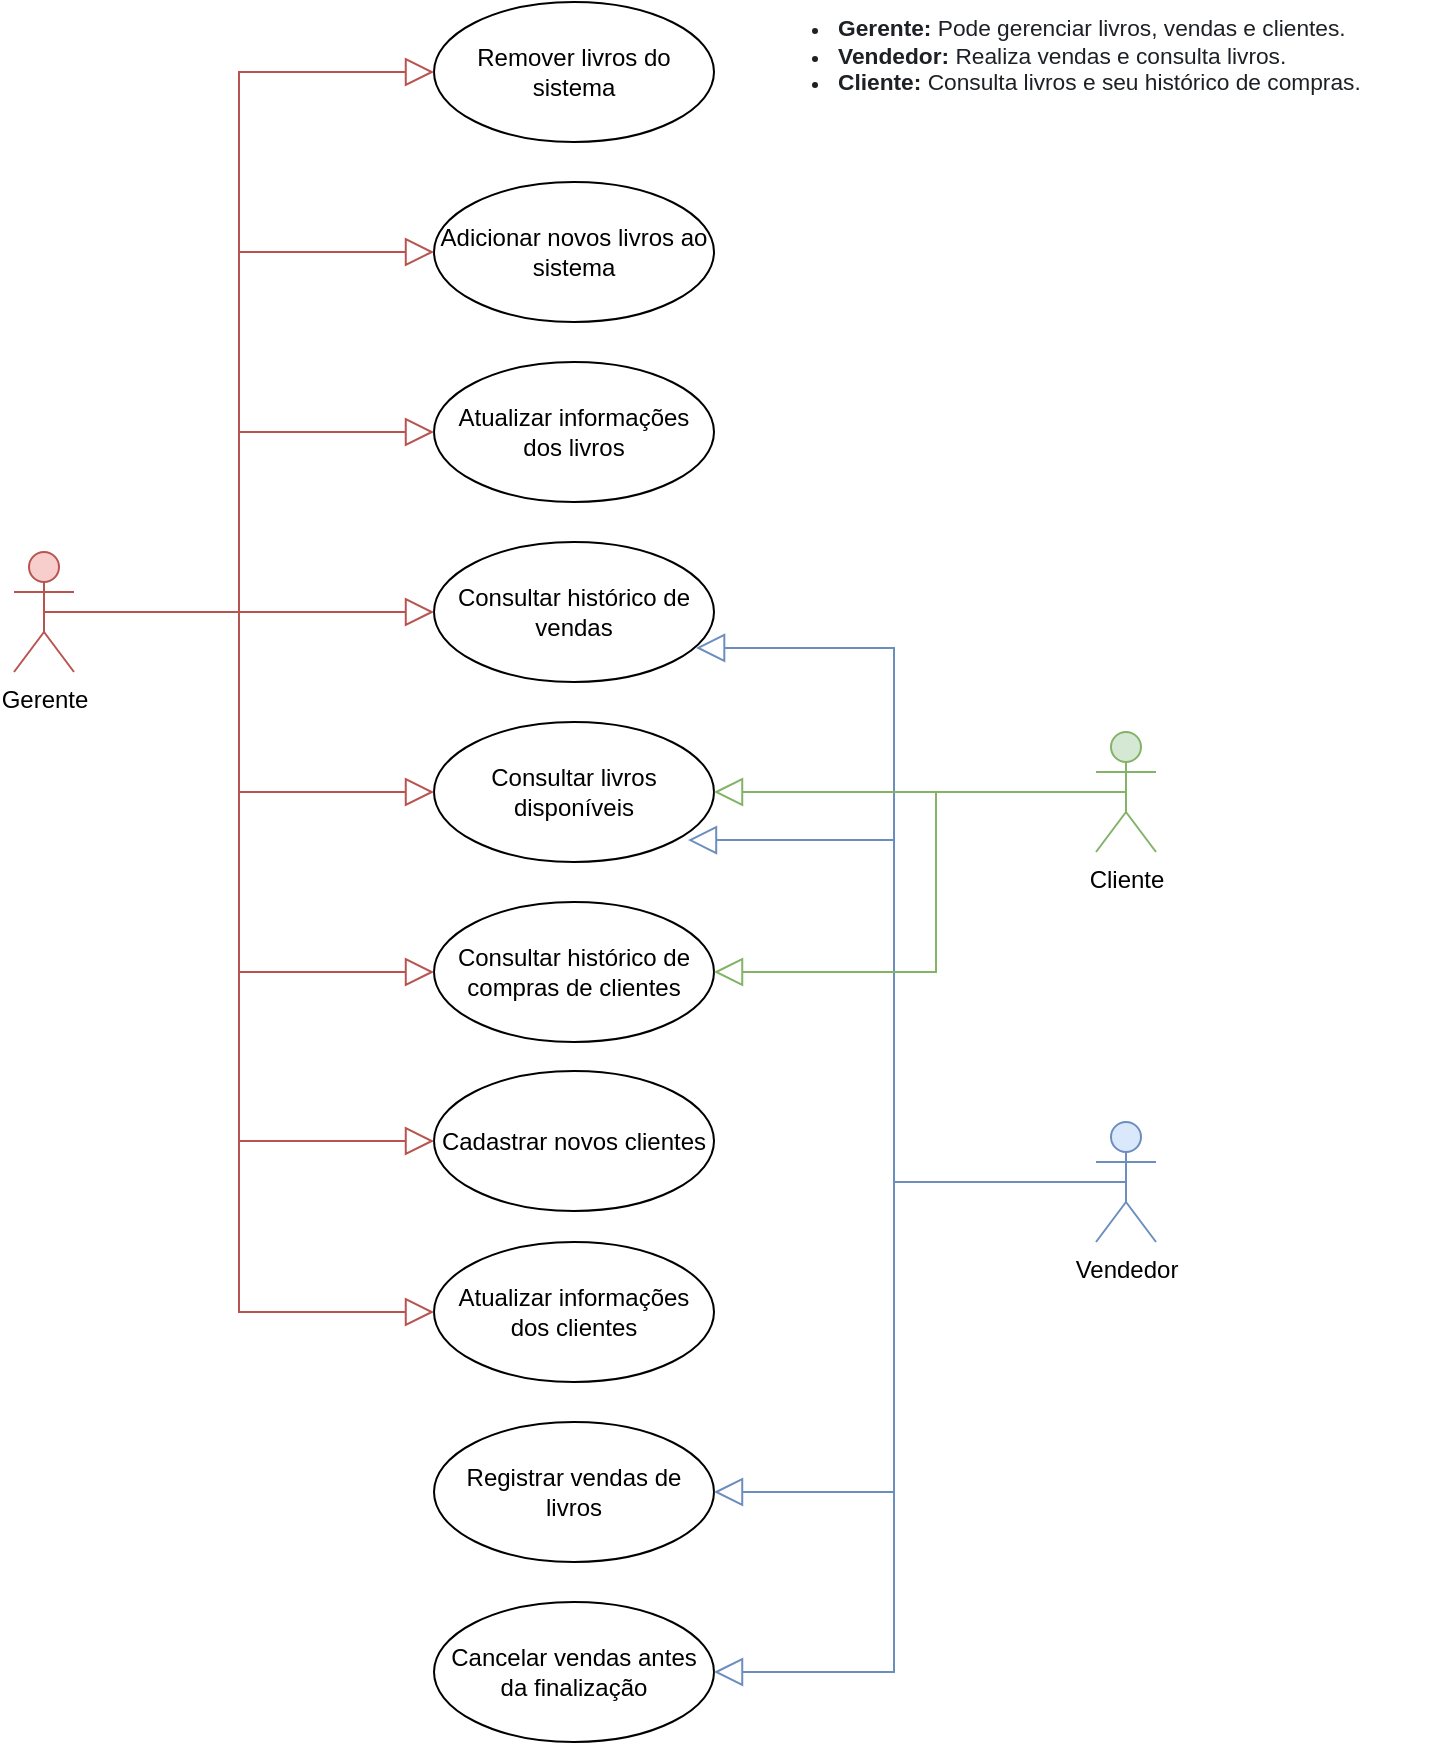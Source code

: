 <mxfile version="24.0.1" type="github">
  <diagram name="Página-1" id="TYP8ZKVgqOrXOaa8t1ww">
    <mxGraphModel dx="1434" dy="780" grid="1" gridSize="10" guides="1" tooltips="1" connect="1" arrows="1" fold="1" page="1" pageScale="1" pageWidth="827" pageHeight="1169" math="0" shadow="0">
      <root>
        <mxCell id="0" />
        <mxCell id="1" parent="0" />
        <mxCell id="1PUDBndks4Toq0aGScg_-1" value="Gerente" style="shape=umlActor;html=1;verticalLabelPosition=bottom;verticalAlign=top;align=center;fillColor=#f8cecc;strokeColor=#b85450;" vertex="1" parent="1">
          <mxGeometry x="59" y="425" width="30" height="60" as="geometry" />
        </mxCell>
        <mxCell id="1PUDBndks4Toq0aGScg_-2" value="Vendedor" style="shape=umlActor;html=1;verticalLabelPosition=bottom;verticalAlign=top;align=center;fillColor=#dae8fc;strokeColor=#6c8ebf;" vertex="1" parent="1">
          <mxGeometry x="600" y="710" width="30" height="60" as="geometry" />
        </mxCell>
        <mxCell id="1PUDBndks4Toq0aGScg_-4" value="Cliente" style="shape=umlActor;html=1;verticalLabelPosition=bottom;verticalAlign=top;align=center;fillColor=#d5e8d4;strokeColor=#82b366;" vertex="1" parent="1">
          <mxGeometry x="600" y="515" width="30" height="60" as="geometry" />
        </mxCell>
        <mxCell id="1PUDBndks4Toq0aGScg_-7" value="Adicionar novos livros ao sistema" style="ellipse;whiteSpace=wrap;html=1;" vertex="1" parent="1">
          <mxGeometry x="269" y="240" width="140" height="70" as="geometry" />
        </mxCell>
        <mxCell id="1PUDBndks4Toq0aGScg_-9" value="Atualizar informações dos livros" style="ellipse;whiteSpace=wrap;html=1;" vertex="1" parent="1">
          <mxGeometry x="269" y="330" width="140" height="70" as="geometry" />
        </mxCell>
        <mxCell id="1PUDBndks4Toq0aGScg_-10" value="Consultar histórico de vendas" style="ellipse;whiteSpace=wrap;html=1;" vertex="1" parent="1">
          <mxGeometry x="269" y="420" width="140" height="70" as="geometry" />
        </mxCell>
        <mxCell id="1PUDBndks4Toq0aGScg_-11" value="Consultar livros disponíveis" style="ellipse;whiteSpace=wrap;html=1;" vertex="1" parent="1">
          <mxGeometry x="269" y="510" width="140" height="70" as="geometry" />
        </mxCell>
        <mxCell id="1PUDBndks4Toq0aGScg_-12" value="Registrar vendas de livros" style="ellipse;whiteSpace=wrap;html=1;" vertex="1" parent="1">
          <mxGeometry x="269" y="860" width="140" height="70" as="geometry" />
        </mxCell>
        <mxCell id="1PUDBndks4Toq0aGScg_-13" value="Cancelar vendas antes da finalização" style="ellipse;whiteSpace=wrap;html=1;" vertex="1" parent="1">
          <mxGeometry x="269" y="950" width="140" height="70" as="geometry" />
        </mxCell>
        <mxCell id="1PUDBndks4Toq0aGScg_-14" value="Remover livros do sistema" style="ellipse;whiteSpace=wrap;html=1;" vertex="1" parent="1">
          <mxGeometry x="269" y="150" width="140" height="70" as="geometry" />
        </mxCell>
        <mxCell id="1PUDBndks4Toq0aGScg_-15" value="Cadastrar novos clientes" style="ellipse;whiteSpace=wrap;html=1;" vertex="1" parent="1">
          <mxGeometry x="269" y="684.5" width="140" height="70" as="geometry" />
        </mxCell>
        <mxCell id="1PUDBndks4Toq0aGScg_-16" value="Atualizar informações dos clientes" style="ellipse;whiteSpace=wrap;html=1;" vertex="1" parent="1">
          <mxGeometry x="269" y="770" width="140" height="70" as="geometry" />
        </mxCell>
        <mxCell id="1PUDBndks4Toq0aGScg_-17" value="Consultar histórico de compras de clientes" style="ellipse;whiteSpace=wrap;html=1;" vertex="1" parent="1">
          <mxGeometry x="269" y="600" width="140" height="70" as="geometry" />
        </mxCell>
        <mxCell id="1PUDBndks4Toq0aGScg_-18" value="&lt;ul id=&quot;yui_3_18_1_1_1709657344251_93&quot; style=&quot;box-sizing: border-box; font-family: Poppins, sans-serif; outline: none; margin-top: 0px; margin-bottom: 0px; list-style: disc; color: rgb(29, 33, 37); font-size: 11.375px; font-style: normal; font-variant-ligatures: normal; font-variant-caps: normal; font-weight: 400; letter-spacing: normal; orphans: 2; text-align: left; text-indent: 0px; text-transform: none; widows: 2; word-spacing: 0px; -webkit-text-stroke-width: 0px; white-space: normal; background-color: rgb(255, 255, 255); text-decoration-thickness: initial; text-decoration-style: initial; text-decoration-color: initial;&quot;&gt;&lt;li id=&quot;yui_3_18_1_1_1709657344251_92&quot; style=&quot;box-sizing: border-box; font-family: Poppins, sans-serif; outline: none;&quot;&gt;&lt;strong style=&quot;box-sizing: border-box; font-family: Poppins, sans-serif; outline: none; font-weight: bolder;&quot;&gt;Gerente:&lt;/strong&gt;&lt;span&gt;&amp;nbsp;&lt;/span&gt;Pode gerenciar livros, vendas e clientes.&lt;/li&gt;&lt;li style=&quot;box-sizing: border-box; font-family: Poppins, sans-serif; outline: none;&quot;&gt;&lt;strong style=&quot;box-sizing: border-box; font-family: Poppins, sans-serif; outline: none; font-weight: bolder;&quot;&gt;Vendedor:&lt;/strong&gt;&lt;span&gt;&amp;nbsp;&lt;/span&gt;Realiza vendas e consulta livros.&lt;/li&gt;&lt;li id=&quot;yui_3_18_1_1_1709657344251_114&quot; style=&quot;box-sizing: border-box; font-family: Poppins, sans-serif; outline: none;&quot;&gt;&lt;strong style=&quot;box-sizing: border-box; font-family: Poppins, sans-serif; outline: none; font-weight: bolder;&quot;&gt;Cliente:&lt;/strong&gt;&lt;span&gt;&amp;nbsp;&lt;/span&gt;Consulta livros e seu histórico de compras.&lt;/li&gt;&lt;/ul&gt;" style="text;whiteSpace=wrap;html=1;" vertex="1" parent="1">
          <mxGeometry x="429" y="150" width="340" height="60" as="geometry" />
        </mxCell>
        <mxCell id="1PUDBndks4Toq0aGScg_-19" value="" style="edgeStyle=elbowEdgeStyle;html=1;endArrow=block;endFill=0;endSize=12;verticalAlign=bottom;rounded=0;exitX=0.5;exitY=0.5;exitDx=0;exitDy=0;exitPerimeter=0;entryX=0;entryY=0.5;entryDx=0;entryDy=0;fillColor=#f8cecc;strokeColor=#b85450;" edge="1" parent="1" source="1PUDBndks4Toq0aGScg_-1" target="1PUDBndks4Toq0aGScg_-7">
          <mxGeometry width="160" relative="1" as="geometry">
            <mxPoint x="299" y="320" as="sourcePoint" />
            <mxPoint x="459" y="320" as="targetPoint" />
          </mxGeometry>
        </mxCell>
        <mxCell id="1PUDBndks4Toq0aGScg_-20" value="" style="edgeStyle=elbowEdgeStyle;html=1;endArrow=block;endFill=0;endSize=12;verticalAlign=bottom;rounded=0;exitX=0.5;exitY=0.5;exitDx=0;exitDy=0;exitPerimeter=0;entryX=0;entryY=0.5;entryDx=0;entryDy=0;fillColor=#f8cecc;strokeColor=#b85450;" edge="1" parent="1" source="1PUDBndks4Toq0aGScg_-1" target="1PUDBndks4Toq0aGScg_-9">
          <mxGeometry width="160" relative="1" as="geometry">
            <mxPoint x="299" y="520" as="sourcePoint" />
            <mxPoint x="459" y="520" as="targetPoint" />
          </mxGeometry>
        </mxCell>
        <mxCell id="1PUDBndks4Toq0aGScg_-21" value="" style="edgeStyle=elbowEdgeStyle;html=1;endArrow=block;endFill=0;endSize=12;verticalAlign=bottom;rounded=0;exitX=0.5;exitY=0.5;exitDx=0;exitDy=0;exitPerimeter=0;entryX=0;entryY=0.5;entryDx=0;entryDy=0;fillColor=#f8cecc;strokeColor=#b85450;" edge="1" parent="1" source="1PUDBndks4Toq0aGScg_-1" target="1PUDBndks4Toq0aGScg_-10">
          <mxGeometry width="160" relative="1" as="geometry">
            <mxPoint x="299" y="520" as="sourcePoint" />
            <mxPoint x="459" y="520" as="targetPoint" />
          </mxGeometry>
        </mxCell>
        <mxCell id="1PUDBndks4Toq0aGScg_-22" value="" style="edgeStyle=elbowEdgeStyle;html=1;endArrow=block;endFill=0;endSize=12;verticalAlign=bottom;rounded=0;exitX=0.5;exitY=0.5;exitDx=0;exitDy=0;exitPerimeter=0;entryX=0;entryY=0.5;entryDx=0;entryDy=0;fillColor=#f8cecc;strokeColor=#b85450;" edge="1" parent="1" source="1PUDBndks4Toq0aGScg_-1" target="1PUDBndks4Toq0aGScg_-11">
          <mxGeometry width="160" relative="1" as="geometry">
            <mxPoint x="299" y="620" as="sourcePoint" />
            <mxPoint x="459" y="620" as="targetPoint" />
          </mxGeometry>
        </mxCell>
        <mxCell id="1PUDBndks4Toq0aGScg_-42" value="" style="edgeStyle=elbowEdgeStyle;html=1;endArrow=block;endFill=0;endSize=12;verticalAlign=bottom;rounded=0;exitX=0.5;exitY=0.5;exitDx=0;exitDy=0;exitPerimeter=0;entryX=0;entryY=0.5;entryDx=0;entryDy=0;fillColor=#f8cecc;strokeColor=#b85450;" edge="1" parent="1" source="1PUDBndks4Toq0aGScg_-1" target="1PUDBndks4Toq0aGScg_-14">
          <mxGeometry width="160" relative="1" as="geometry">
            <mxPoint x="299" y="420" as="sourcePoint" />
            <mxPoint x="459" y="420" as="targetPoint" />
          </mxGeometry>
        </mxCell>
        <mxCell id="1PUDBndks4Toq0aGScg_-49" value="" style="edgeStyle=elbowEdgeStyle;html=1;endArrow=block;endFill=0;endSize=12;verticalAlign=bottom;rounded=0;exitX=0.5;exitY=0.5;exitDx=0;exitDy=0;exitPerimeter=0;entryX=0;entryY=0.5;entryDx=0;entryDy=0;fillColor=#f8cecc;strokeColor=#b85450;" edge="1" parent="1" source="1PUDBndks4Toq0aGScg_-1" target="1PUDBndks4Toq0aGScg_-17">
          <mxGeometry width="160" relative="1" as="geometry">
            <mxPoint x="299" y="660" as="sourcePoint" />
            <mxPoint x="459" y="660" as="targetPoint" />
          </mxGeometry>
        </mxCell>
        <mxCell id="1PUDBndks4Toq0aGScg_-54" value="" style="edgeStyle=elbowEdgeStyle;html=1;endArrow=block;endFill=0;endSize=12;verticalAlign=bottom;rounded=0;exitX=0.5;exitY=0.5;exitDx=0;exitDy=0;exitPerimeter=0;entryX=0;entryY=0.5;entryDx=0;entryDy=0;fillColor=#f8cecc;strokeColor=#b85450;" edge="1" parent="1" source="1PUDBndks4Toq0aGScg_-1" target="1PUDBndks4Toq0aGScg_-15">
          <mxGeometry width="160" relative="1" as="geometry">
            <mxPoint x="299" y="760" as="sourcePoint" />
            <mxPoint x="459" y="760" as="targetPoint" />
          </mxGeometry>
        </mxCell>
        <mxCell id="1PUDBndks4Toq0aGScg_-55" value="" style="edgeStyle=elbowEdgeStyle;html=1;endArrow=block;endFill=0;endSize=12;verticalAlign=bottom;rounded=0;exitX=0.5;exitY=0.5;exitDx=0;exitDy=0;exitPerimeter=0;entryX=0;entryY=0.5;entryDx=0;entryDy=0;fillColor=#f8cecc;strokeColor=#b85450;" edge="1" parent="1" source="1PUDBndks4Toq0aGScg_-1" target="1PUDBndks4Toq0aGScg_-16">
          <mxGeometry width="160" relative="1" as="geometry">
            <mxPoint x="299" y="760" as="sourcePoint" />
            <mxPoint x="459" y="760" as="targetPoint" />
          </mxGeometry>
        </mxCell>
        <mxCell id="1PUDBndks4Toq0aGScg_-64" value="" style="edgeStyle=elbowEdgeStyle;html=1;endArrow=block;endFill=0;endSize=12;verticalAlign=bottom;rounded=0;fillColor=#dae8fc;strokeColor=#6c8ebf;entryX=0.936;entryY=0.757;entryDx=0;entryDy=0;entryPerimeter=0;exitX=0.5;exitY=0.5;exitDx=0;exitDy=0;exitPerimeter=0;" edge="1" parent="1" source="1PUDBndks4Toq0aGScg_-2" target="1PUDBndks4Toq0aGScg_-10">
          <mxGeometry width="160" relative="1" as="geometry">
            <mxPoint x="619" y="810" as="sourcePoint" />
            <mxPoint x="709" y="660" as="targetPoint" />
            <Array as="points">
              <mxPoint x="499" y="560" />
            </Array>
          </mxGeometry>
        </mxCell>
        <mxCell id="1PUDBndks4Toq0aGScg_-65" value="" style="edgeStyle=elbowEdgeStyle;html=1;endArrow=block;endFill=0;endSize=12;verticalAlign=bottom;rounded=0;exitX=0.5;exitY=0.5;exitDx=0;exitDy=0;exitPerimeter=0;entryX=1;entryY=0.5;entryDx=0;entryDy=0;fillColor=#dae8fc;strokeColor=#6c8ebf;" edge="1" parent="1" source="1PUDBndks4Toq0aGScg_-2" target="1PUDBndks4Toq0aGScg_-12">
          <mxGeometry width="160" relative="1" as="geometry">
            <mxPoint x="529" y="830" as="sourcePoint" />
            <mxPoint x="689" y="830" as="targetPoint" />
            <Array as="points">
              <mxPoint x="499" y="780" />
            </Array>
          </mxGeometry>
        </mxCell>
        <mxCell id="1PUDBndks4Toq0aGScg_-66" value="" style="edgeStyle=elbowEdgeStyle;html=1;endArrow=block;endFill=0;endSize=12;verticalAlign=bottom;rounded=0;exitX=0.5;exitY=0.5;exitDx=0;exitDy=0;exitPerimeter=0;entryX=1;entryY=0.5;entryDx=0;entryDy=0;fillColor=#dae8fc;strokeColor=#6c8ebf;" edge="1" parent="1" source="1PUDBndks4Toq0aGScg_-2" target="1PUDBndks4Toq0aGScg_-13">
          <mxGeometry width="160" relative="1" as="geometry">
            <mxPoint x="299" y="760" as="sourcePoint" />
            <mxPoint x="459" y="760" as="targetPoint" />
            <Array as="points">
              <mxPoint x="499" y="820" />
            </Array>
          </mxGeometry>
        </mxCell>
        <mxCell id="1PUDBndks4Toq0aGScg_-67" value="" style="edgeStyle=elbowEdgeStyle;html=1;endArrow=block;endFill=0;endSize=12;verticalAlign=bottom;rounded=0;exitX=0.5;exitY=0.5;exitDx=0;exitDy=0;exitPerimeter=0;entryX=0.907;entryY=0.843;entryDx=0;entryDy=0;entryPerimeter=0;fillColor=#dae8fc;strokeColor=#6c8ebf;" edge="1" parent="1" source="1PUDBndks4Toq0aGScg_-2" target="1PUDBndks4Toq0aGScg_-11">
          <mxGeometry width="160" relative="1" as="geometry">
            <mxPoint x="569" y="830" as="sourcePoint" />
            <mxPoint x="729" y="830" as="targetPoint" />
            <Array as="points">
              <mxPoint x="499" y="600" />
            </Array>
          </mxGeometry>
        </mxCell>
        <mxCell id="1PUDBndks4Toq0aGScg_-70" value="" style="edgeStyle=elbowEdgeStyle;html=1;endArrow=block;endFill=0;endSize=12;verticalAlign=bottom;rounded=0;exitX=0.5;exitY=0.5;exitDx=0;exitDy=0;exitPerimeter=0;entryX=1;entryY=0.5;entryDx=0;entryDy=0;fillColor=#d5e8d4;strokeColor=#82b366;" edge="1" parent="1" source="1PUDBndks4Toq0aGScg_-4" target="1PUDBndks4Toq0aGScg_-17">
          <mxGeometry width="160" relative="1" as="geometry">
            <mxPoint x="330" y="660" as="sourcePoint" />
            <mxPoint x="490" y="660" as="targetPoint" />
            <Array as="points">
              <mxPoint x="520" y="580" />
            </Array>
          </mxGeometry>
        </mxCell>
        <mxCell id="1PUDBndks4Toq0aGScg_-74" value="" style="edgeStyle=none;html=1;endArrow=block;endFill=0;endSize=12;verticalAlign=bottom;rounded=0;exitX=0.5;exitY=0.5;exitDx=0;exitDy=0;exitPerimeter=0;entryX=1;entryY=0.5;entryDx=0;entryDy=0;fillColor=#d5e8d4;strokeColor=#82b366;" edge="1" parent="1" source="1PUDBndks4Toq0aGScg_-4" target="1PUDBndks4Toq0aGScg_-11">
          <mxGeometry width="160" relative="1" as="geometry">
            <mxPoint x="330" y="560" as="sourcePoint" />
            <mxPoint x="490" y="560" as="targetPoint" />
          </mxGeometry>
        </mxCell>
      </root>
    </mxGraphModel>
  </diagram>
</mxfile>
